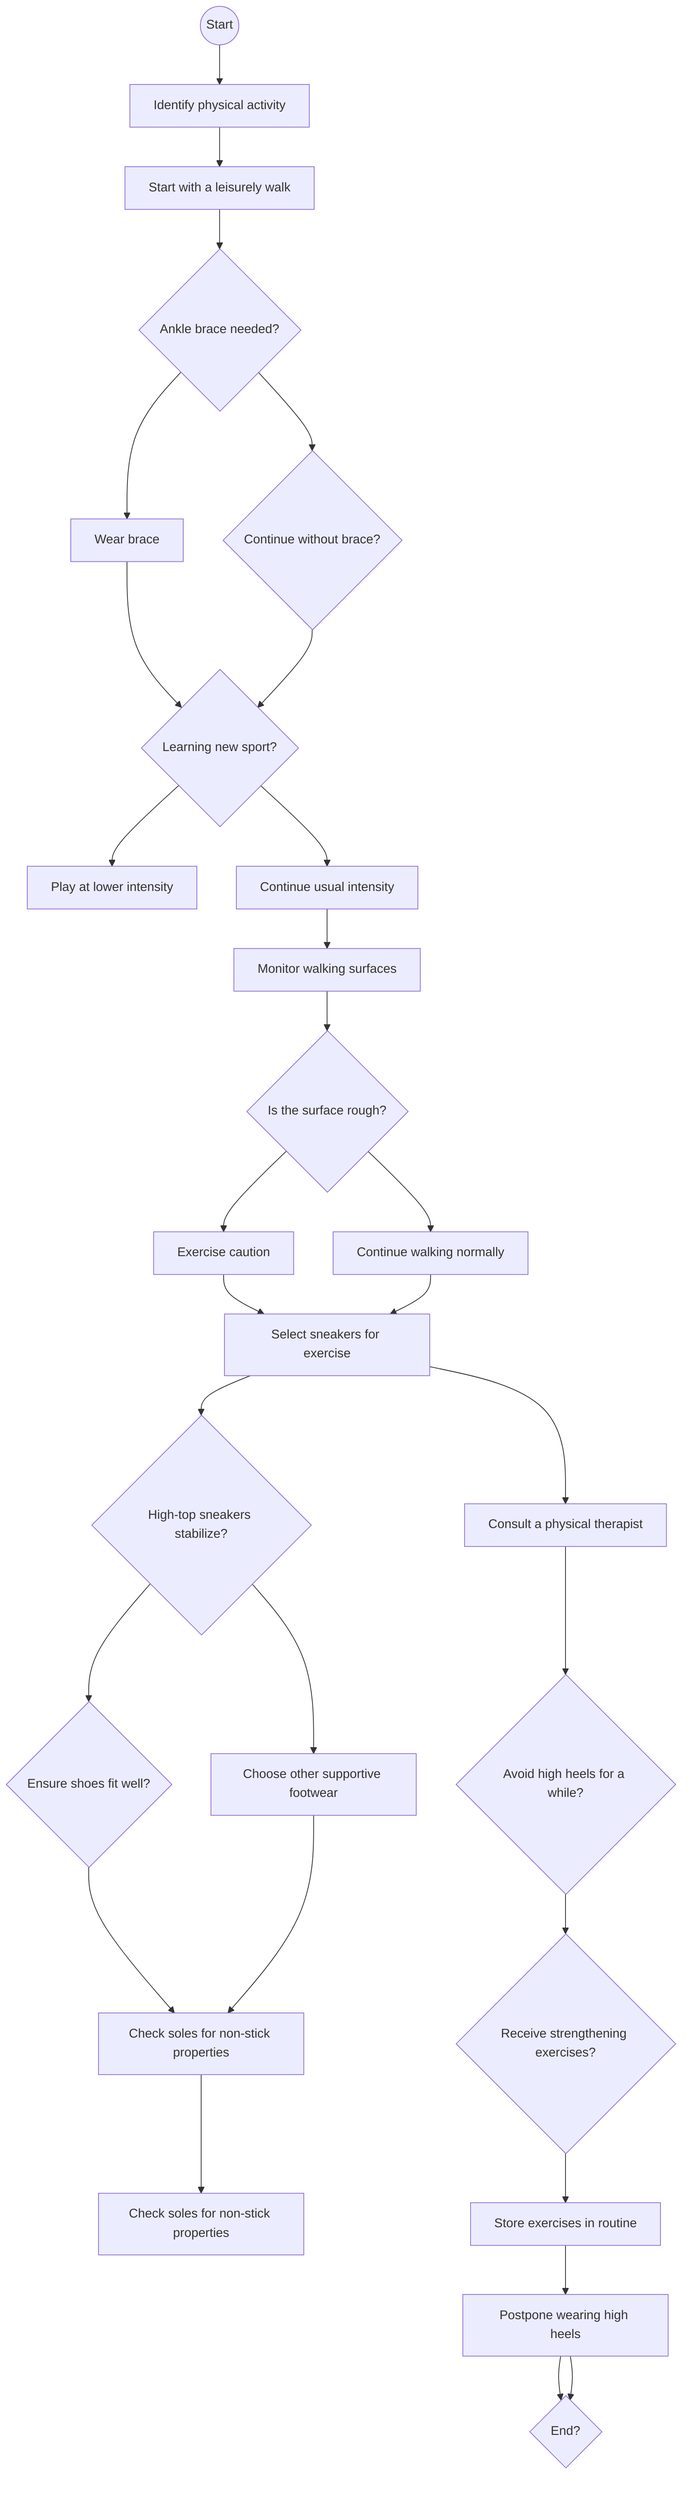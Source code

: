 flowchart TD
A((Start)) --> B[Identify physical activity]
B --> C[Start with a leisurely walk]
C --> D{Ankle brace needed?}
D --> E[Wear brace]
D --> F{Continue without brace?}
E --> G{Learning new sport?}
F --> G
G --> H[Play at lower intensity]
G --> I[Continue usual intensity]
I --> J[Monitor walking surfaces]
J --> K{Is the surface rough?}
K --> L[Exercise caution]
K --> M[Continue walking normally]
L --> N[Select sneakers for exercise]
M --> N
N --> O{High-top sneakers stabilize?}
O --> P[Choose other supportive footwear]
O --> Q{Ensure shoes fit well?}
Q --> R[Check soles for non-stick properties]
P --> R
R --> S[Check soles for non-stick properties]
N --> T[Consult a physical therapist]
T --> U{Avoid high heels for a while?}
U --> W{Receive strengthening exercises?}
W --> X[Store exercises in routine]
X --> Y[Postpone wearing high heels]
Y --> Z{End?}
Y --> Z